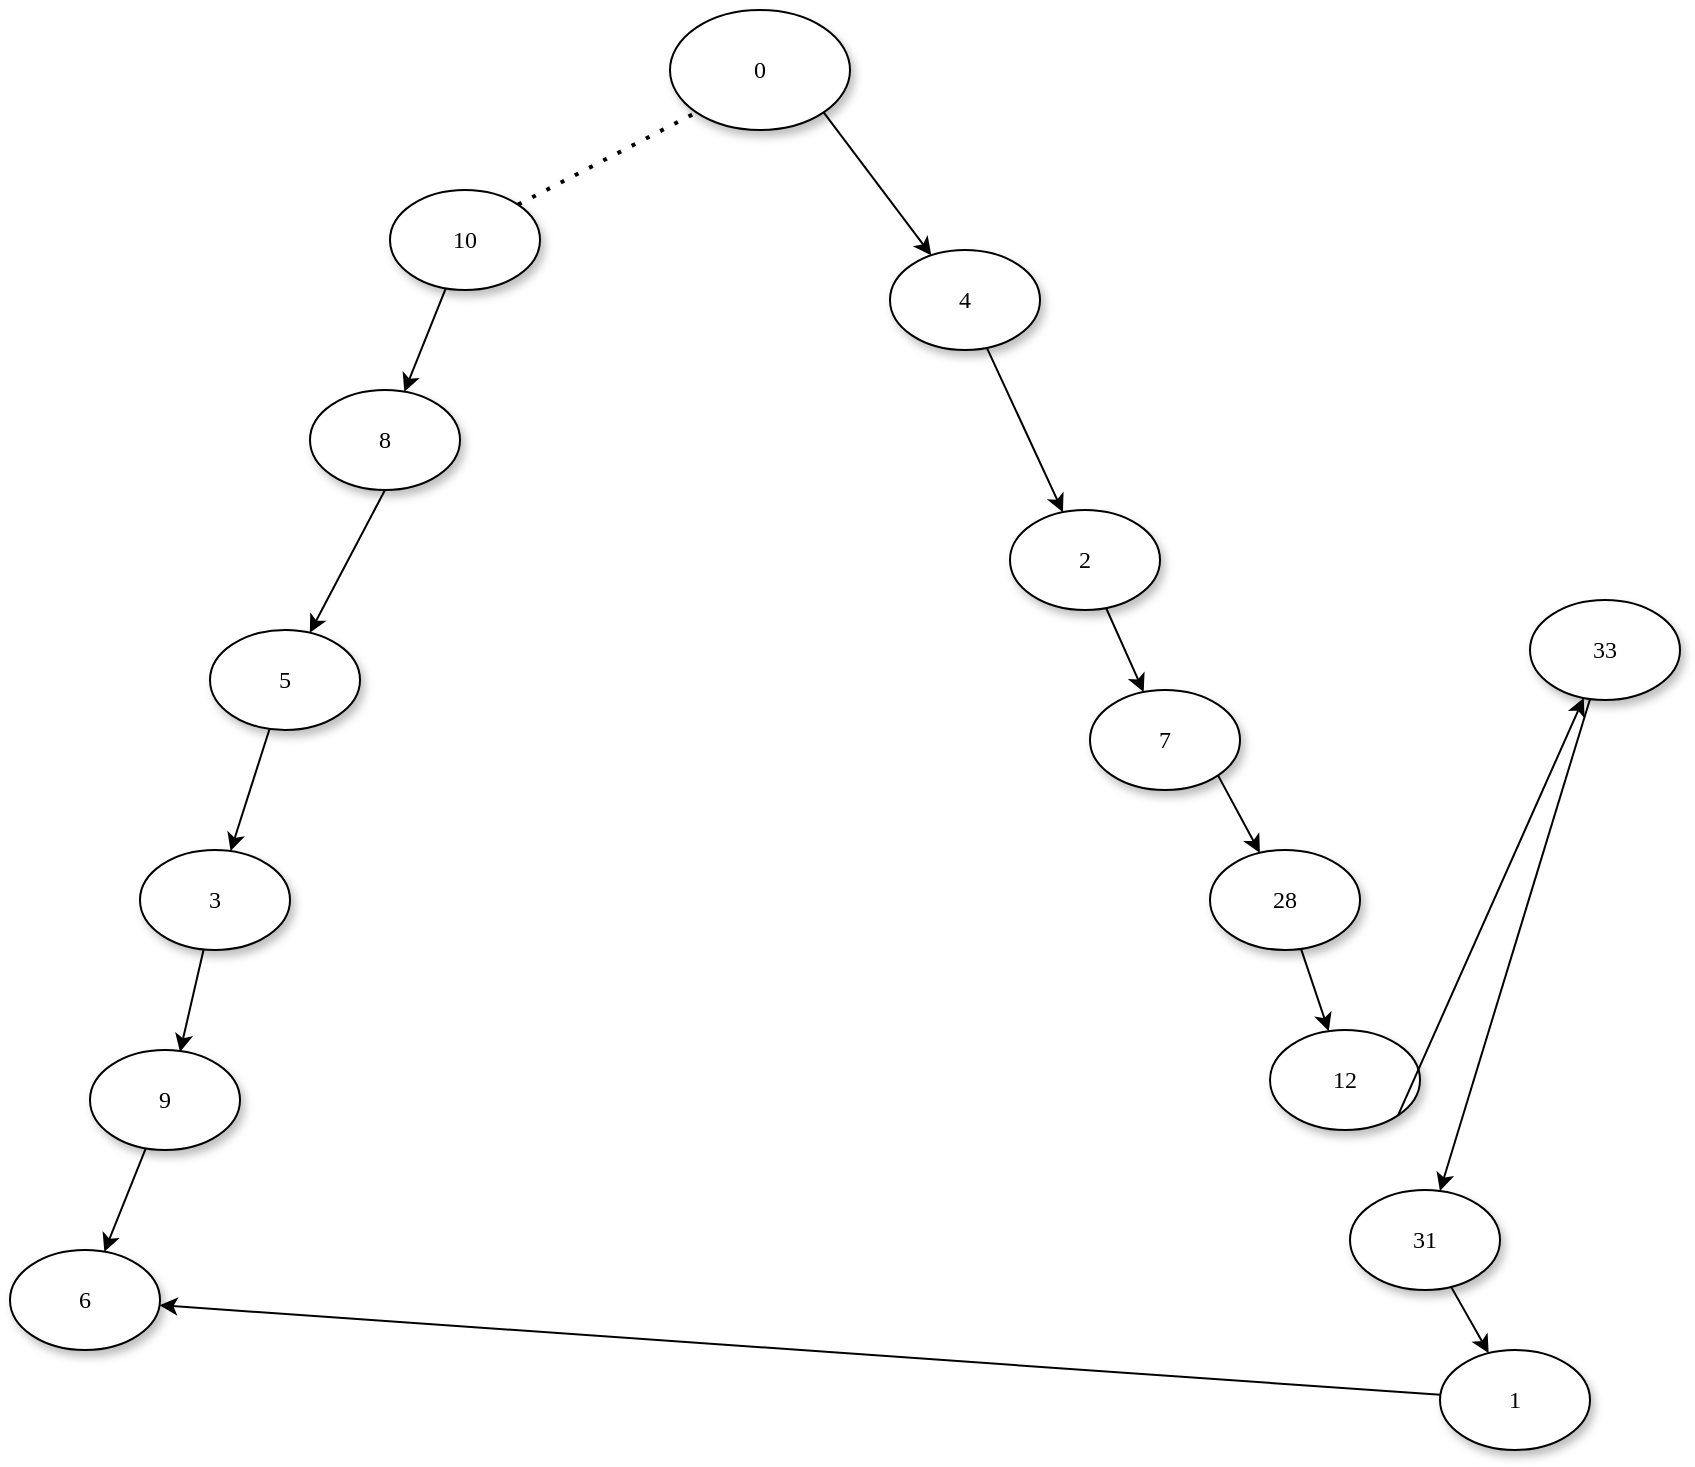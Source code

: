 <mxfile version="21.6.0" type="device">
  <diagram name="Page-1" id="42789a77-a242-8287-6e28-9cd8cfd52e62">
    <mxGraphModel dx="647" dy="796" grid="1" gridSize="10" guides="1" tooltips="1" connect="1" arrows="1" fold="1" page="1" pageScale="1" pageWidth="1100" pageHeight="850" background="none" math="0" shadow="0">
      <root>
        <mxCell id="0" />
        <mxCell id="1" parent="0" />
        <mxCell id="1ea317790d2ca983-1" value="0" style="ellipse;whiteSpace=wrap;html=1;rounded=0;shadow=1;comic=0;labelBackgroundColor=none;strokeWidth=1;fontFamily=Verdana;fontSize=12;align=center;" parent="1" vertex="1">
          <mxGeometry x="450" y="80" width="90" height="60" as="geometry" />
        </mxCell>
        <mxCell id="1ea317790d2ca983-2" value="&lt;span&gt;4&lt;/span&gt;" style="ellipse;whiteSpace=wrap;html=1;rounded=0;shadow=1;comic=0;labelBackgroundColor=none;strokeWidth=1;fontFamily=Verdana;fontSize=12;align=center;" parent="1" vertex="1">
          <mxGeometry x="560" y="200" width="75" height="50" as="geometry" />
        </mxCell>
        <mxCell id="1ea317790d2ca983-6" value="&lt;span&gt;2&lt;/span&gt;" style="ellipse;whiteSpace=wrap;html=1;rounded=0;shadow=1;comic=0;labelBackgroundColor=none;strokeWidth=1;fontFamily=Verdana;fontSize=12;align=center;" parent="1" vertex="1">
          <mxGeometry x="620" y="330" width="75" height="50" as="geometry" />
        </mxCell>
        <mxCell id="1ea317790d2ca983-9" value="10" style="ellipse;whiteSpace=wrap;html=1;rounded=0;shadow=1;comic=0;labelBackgroundColor=none;strokeWidth=1;fontFamily=Verdana;fontSize=12;align=center;" parent="1" vertex="1">
          <mxGeometry x="310" y="170" width="75" height="50" as="geometry" />
        </mxCell>
        <mxCell id="1ea317790d2ca983-10" value="&lt;span&gt;8&lt;/span&gt;" style="ellipse;whiteSpace=wrap;html=1;rounded=0;shadow=1;comic=0;labelBackgroundColor=none;strokeWidth=1;fontFamily=Verdana;fontSize=12;align=center;" parent="1" vertex="1">
          <mxGeometry x="270" y="270" width="75" height="50" as="geometry" />
        </mxCell>
        <mxCell id="1ea317790d2ca983-11" value="&lt;span&gt;5&lt;/span&gt;" style="ellipse;whiteSpace=wrap;html=1;rounded=0;shadow=1;comic=0;labelBackgroundColor=none;strokeWidth=1;fontFamily=Verdana;fontSize=12;align=center;" parent="1" vertex="1">
          <mxGeometry x="220" y="390" width="75" height="50" as="geometry" />
        </mxCell>
        <mxCell id="nsEzxHH3ygIER1DPIZS0-3" value="&lt;span&gt;3&lt;/span&gt;" style="ellipse;whiteSpace=wrap;html=1;rounded=0;shadow=1;comic=0;labelBackgroundColor=none;strokeWidth=1;fontFamily=Verdana;fontSize=12;align=center;" parent="1" vertex="1">
          <mxGeometry x="185" y="500" width="75" height="50" as="geometry" />
        </mxCell>
        <mxCell id="nsEzxHH3ygIER1DPIZS0-4" value="&lt;span&gt;6&lt;/span&gt;" style="ellipse;whiteSpace=wrap;html=1;rounded=0;shadow=1;comic=0;labelBackgroundColor=none;strokeWidth=1;fontFamily=Verdana;fontSize=12;align=center;" parent="1" vertex="1">
          <mxGeometry x="120" y="700" width="75" height="50" as="geometry" />
        </mxCell>
        <mxCell id="nsEzxHH3ygIER1DPIZS0-5" value="&lt;span&gt;31&lt;/span&gt;" style="ellipse;whiteSpace=wrap;html=1;rounded=0;shadow=1;comic=0;labelBackgroundColor=none;strokeWidth=1;fontFamily=Verdana;fontSize=12;align=center;" parent="1" vertex="1">
          <mxGeometry x="790" y="670" width="75" height="50" as="geometry" />
        </mxCell>
        <mxCell id="nsEzxHH3ygIER1DPIZS0-6" value="&lt;span&gt;9&lt;/span&gt;" style="ellipse;whiteSpace=wrap;html=1;rounded=0;shadow=1;comic=0;labelBackgroundColor=none;strokeWidth=1;fontFamily=Verdana;fontSize=12;align=center;" parent="1" vertex="1">
          <mxGeometry x="160" y="600" width="75" height="50" as="geometry" />
        </mxCell>
        <mxCell id="nsEzxHH3ygIER1DPIZS0-7" value="&lt;span&gt;12&lt;/span&gt;" style="ellipse;whiteSpace=wrap;html=1;rounded=0;shadow=1;comic=0;labelBackgroundColor=none;strokeWidth=1;fontFamily=Verdana;fontSize=12;align=center;" parent="1" vertex="1">
          <mxGeometry x="750" y="590" width="75" height="50" as="geometry" />
        </mxCell>
        <mxCell id="nsEzxHH3ygIER1DPIZS0-8" value="&lt;span&gt;7&lt;/span&gt;" style="ellipse;whiteSpace=wrap;html=1;rounded=0;shadow=1;comic=0;labelBackgroundColor=none;strokeWidth=1;fontFamily=Verdana;fontSize=12;align=center;" parent="1" vertex="1">
          <mxGeometry x="660" y="420" width="75" height="50" as="geometry" />
        </mxCell>
        <mxCell id="nsEzxHH3ygIER1DPIZS0-9" value="&lt;span&gt;33&lt;/span&gt;" style="ellipse;whiteSpace=wrap;html=1;rounded=0;shadow=1;comic=0;labelBackgroundColor=none;strokeWidth=1;fontFamily=Verdana;fontSize=12;align=center;" parent="1" vertex="1">
          <mxGeometry x="880" y="375" width="75" height="50" as="geometry" />
        </mxCell>
        <mxCell id="nsEzxHH3ygIER1DPIZS0-10" value="&lt;span&gt;28&lt;/span&gt;" style="ellipse;whiteSpace=wrap;html=1;rounded=0;shadow=1;comic=0;labelBackgroundColor=none;strokeWidth=1;fontFamily=Verdana;fontSize=12;align=center;" parent="1" vertex="1">
          <mxGeometry x="720" y="500" width="75" height="50" as="geometry" />
        </mxCell>
        <mxCell id="nsEzxHH3ygIER1DPIZS0-11" value="&lt;span&gt;1&lt;/span&gt;" style="ellipse;whiteSpace=wrap;html=1;rounded=0;shadow=1;comic=0;labelBackgroundColor=none;strokeWidth=1;fontFamily=Verdana;fontSize=12;align=center;" parent="1" vertex="1">
          <mxGeometry x="835" y="750" width="75" height="50" as="geometry" />
        </mxCell>
        <mxCell id="aeBy0zSA8xUkaMTu8v9t-3" value="" style="endArrow=classic;html=1;rounded=0;" parent="1" source="nsEzxHH3ygIER1DPIZS0-11" target="nsEzxHH3ygIER1DPIZS0-4" edge="1">
          <mxGeometry width="50" height="50" relative="1" as="geometry">
            <mxPoint x="710" y="790" as="sourcePoint" />
            <mxPoint x="760" y="740" as="targetPoint" />
          </mxGeometry>
        </mxCell>
        <mxCell id="aeBy0zSA8xUkaMTu8v9t-4" value="" style="endArrow=classic;html=1;rounded=0;" parent="1" source="1ea317790d2ca983-6" target="nsEzxHH3ygIER1DPIZS0-8" edge="1">
          <mxGeometry width="50" height="50" relative="1" as="geometry">
            <mxPoint x="670" y="390" as="sourcePoint" />
            <mxPoint x="640" y="400" as="targetPoint" />
          </mxGeometry>
        </mxCell>
        <mxCell id="aeBy0zSA8xUkaMTu8v9t-5" value="" style="endArrow=classic;html=1;rounded=0;entryX=0.6;entryY=0.02;entryDx=0;entryDy=0;entryPerimeter=0;" parent="1" source="nsEzxHH3ygIER1DPIZS0-3" target="nsEzxHH3ygIER1DPIZS0-6" edge="1">
          <mxGeometry width="50" height="50" relative="1" as="geometry">
            <mxPoint x="270" y="590" as="sourcePoint" />
            <mxPoint x="320" y="540" as="targetPoint" />
          </mxGeometry>
        </mxCell>
        <mxCell id="aeBy0zSA8xUkaMTu8v9t-6" value="" style="endArrow=classic;html=1;rounded=0;" parent="1" source="1ea317790d2ca983-2" target="1ea317790d2ca983-6" edge="1">
          <mxGeometry width="50" height="50" relative="1" as="geometry">
            <mxPoint x="420" y="520" as="sourcePoint" />
            <mxPoint x="470" y="470" as="targetPoint" />
          </mxGeometry>
        </mxCell>
        <mxCell id="aeBy0zSA8xUkaMTu8v9t-7" value="" style="endArrow=classic;html=1;rounded=0;" parent="1" source="1ea317790d2ca983-11" target="nsEzxHH3ygIER1DPIZS0-3" edge="1">
          <mxGeometry width="50" height="50" relative="1" as="geometry">
            <mxPoint x="340" y="480" as="sourcePoint" />
            <mxPoint x="390" y="430" as="targetPoint" />
          </mxGeometry>
        </mxCell>
        <mxCell id="aeBy0zSA8xUkaMTu8v9t-9" value="" style="endArrow=classic;html=1;rounded=0;exitX=1;exitY=1;exitDx=0;exitDy=0;" parent="1" source="nsEzxHH3ygIER1DPIZS0-8" target="nsEzxHH3ygIER1DPIZS0-10" edge="1">
          <mxGeometry width="50" height="50" relative="1" as="geometry">
            <mxPoint x="752.5" y="470" as="sourcePoint" />
            <mxPoint x="802.5" y="420" as="targetPoint" />
          </mxGeometry>
        </mxCell>
        <mxCell id="aeBy0zSA8xUkaMTu8v9t-10" value="" style="endArrow=classic;html=1;rounded=0;exitX=0.5;exitY=1;exitDx=0;exitDy=0;" parent="1" source="1ea317790d2ca983-10" target="1ea317790d2ca983-11" edge="1">
          <mxGeometry width="50" height="50" relative="1" as="geometry">
            <mxPoint x="410" y="550" as="sourcePoint" />
            <mxPoint x="460" y="500" as="targetPoint" />
          </mxGeometry>
        </mxCell>
        <mxCell id="aeBy0zSA8xUkaMTu8v9t-11" value="" style="endArrow=classic;html=1;rounded=0;" parent="1" source="nsEzxHH3ygIER1DPIZS0-6" target="nsEzxHH3ygIER1DPIZS0-4" edge="1">
          <mxGeometry width="50" height="50" relative="1" as="geometry">
            <mxPoint x="100" y="630" as="sourcePoint" />
            <mxPoint x="150" y="580" as="targetPoint" />
          </mxGeometry>
        </mxCell>
        <mxCell id="aeBy0zSA8xUkaMTu8v9t-12" value="" style="endArrow=classic;html=1;rounded=0;" parent="1" source="1ea317790d2ca983-9" target="1ea317790d2ca983-10" edge="1">
          <mxGeometry width="50" height="50" relative="1" as="geometry">
            <mxPoint x="540" y="530" as="sourcePoint" />
            <mxPoint x="590" y="480" as="targetPoint" />
          </mxGeometry>
        </mxCell>
        <mxCell id="aeBy0zSA8xUkaMTu8v9t-13" value="" style="endArrow=classic;html=1;rounded=0;exitX=1;exitY=1;exitDx=0;exitDy=0;" parent="1" source="nsEzxHH3ygIER1DPIZS0-7" target="nsEzxHH3ygIER1DPIZS0-9" edge="1">
          <mxGeometry width="50" height="50" relative="1" as="geometry">
            <mxPoint x="970" y="630" as="sourcePoint" />
            <mxPoint x="1020" y="580" as="targetPoint" />
          </mxGeometry>
        </mxCell>
        <mxCell id="aeBy0zSA8xUkaMTu8v9t-14" value="" style="endArrow=classic;html=1;rounded=0;" parent="1" source="nsEzxHH3ygIER1DPIZS0-10" target="nsEzxHH3ygIER1DPIZS0-7" edge="1">
          <mxGeometry width="50" height="50" relative="1" as="geometry">
            <mxPoint x="540" y="530" as="sourcePoint" />
            <mxPoint x="590" y="480" as="targetPoint" />
          </mxGeometry>
        </mxCell>
        <mxCell id="aeBy0zSA8xUkaMTu8v9t-15" value="" style="endArrow=classic;html=1;rounded=0;" parent="1" source="nsEzxHH3ygIER1DPIZS0-5" target="nsEzxHH3ygIER1DPIZS0-11" edge="1">
          <mxGeometry width="50" height="50" relative="1" as="geometry">
            <mxPoint x="540" y="530" as="sourcePoint" />
            <mxPoint x="590" y="480" as="targetPoint" />
          </mxGeometry>
        </mxCell>
        <mxCell id="aeBy0zSA8xUkaMTu8v9t-17" value="" style="endArrow=classic;html=1;rounded=0;" parent="1" source="nsEzxHH3ygIER1DPIZS0-9" target="nsEzxHH3ygIER1DPIZS0-5" edge="1">
          <mxGeometry width="50" height="50" relative="1" as="geometry">
            <mxPoint x="540" y="530" as="sourcePoint" />
            <mxPoint x="590" y="480" as="targetPoint" />
          </mxGeometry>
        </mxCell>
        <mxCell id="0sb9iIPxTV9oH3RqsTFL-1" value="" style="endArrow=classic;html=1;rounded=0;exitX=1;exitY=1;exitDx=0;exitDy=0;" edge="1" parent="1" source="1ea317790d2ca983-1" target="1ea317790d2ca983-2">
          <mxGeometry width="50" height="50" relative="1" as="geometry">
            <mxPoint x="560" y="170" as="sourcePoint" />
            <mxPoint x="610" y="120" as="targetPoint" />
          </mxGeometry>
        </mxCell>
        <mxCell id="0sb9iIPxTV9oH3RqsTFL-2" value="" style="endArrow=none;dashed=1;html=1;dashPattern=1 3;strokeWidth=2;rounded=0;entryX=0;entryY=1;entryDx=0;entryDy=0;exitX=1;exitY=0;exitDx=0;exitDy=0;" edge="1" parent="1" source="1ea317790d2ca983-9" target="1ea317790d2ca983-1">
          <mxGeometry width="50" height="50" relative="1" as="geometry">
            <mxPoint x="400" y="190" as="sourcePoint" />
            <mxPoint x="450" y="140" as="targetPoint" />
          </mxGeometry>
        </mxCell>
      </root>
    </mxGraphModel>
  </diagram>
</mxfile>
